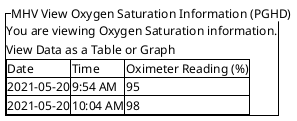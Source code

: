 @startsalt
{^"MHV View Oxygen Saturation Information (PGHD)"
You are viewing Oxygen Saturation information.

View Data as a Table or Graph

{#
Date | Time | Oximeter Reading (%)
2021-05-20 | 9:54 AM | 95 
2021-05-20 | 10:04 AM | 98
}
}
@endsalt